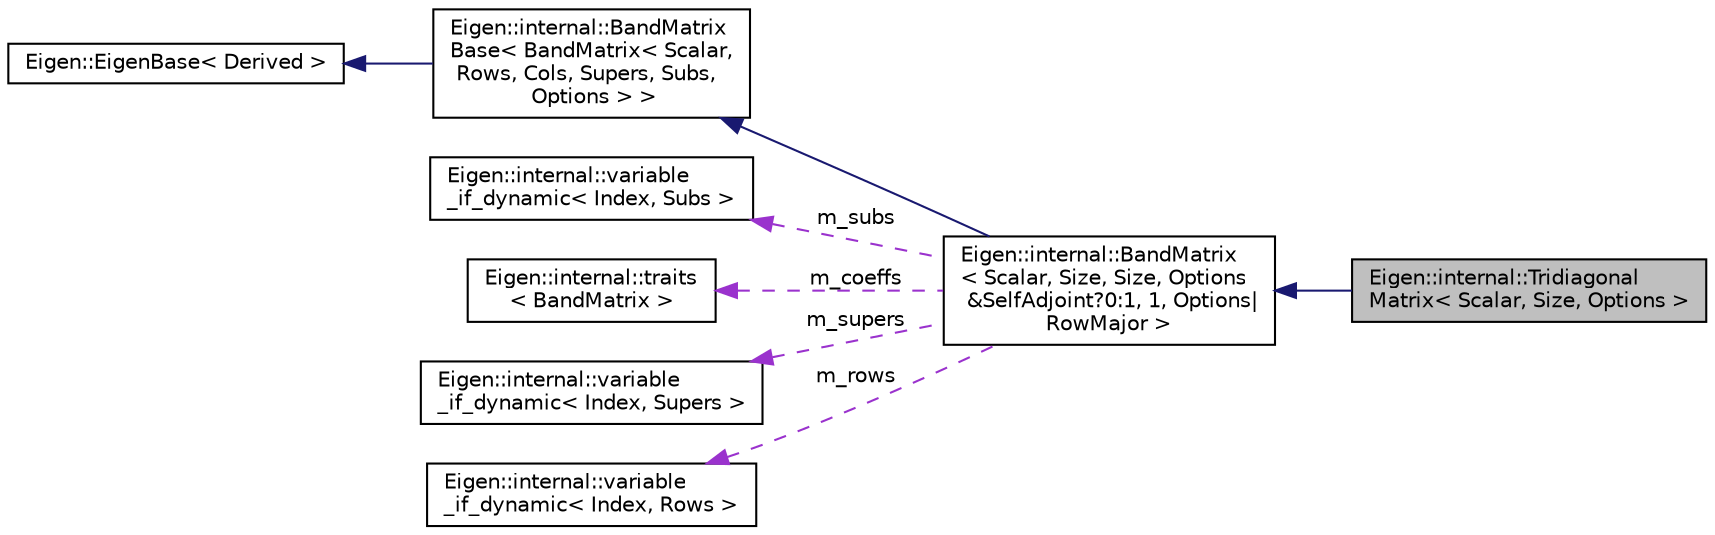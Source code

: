 digraph "Eigen::internal::TridiagonalMatrix&lt; Scalar, Size, Options &gt;"
{
  edge [fontname="Helvetica",fontsize="10",labelfontname="Helvetica",labelfontsize="10"];
  node [fontname="Helvetica",fontsize="10",shape=record];
  rankdir="LR";
  Node1 [label="Eigen::internal::Tridiagonal\lMatrix\< Scalar, Size, Options \>",height=0.2,width=0.4,color="black", fillcolor="grey75", style="filled" fontcolor="black"];
  Node2 -> Node1 [dir="back",color="midnightblue",fontsize="10",style="solid",fontname="Helvetica"];
  Node2 [label="Eigen::internal::BandMatrix\l\< Scalar, Size, Size, Options\l &SelfAdjoint?0:1, 1, Options\|\lRowMajor \>",height=0.2,width=0.4,color="black", fillcolor="white", style="filled",URL="$classEigen_1_1internal_1_1BandMatrix.html"];
  Node3 -> Node2 [dir="back",color="midnightblue",fontsize="10",style="solid",fontname="Helvetica"];
  Node3 [label="Eigen::internal::BandMatrix\lBase\< BandMatrix\< Scalar,\l Rows, Cols, Supers, Subs,\l Options \> \>",height=0.2,width=0.4,color="black", fillcolor="white", style="filled",URL="$classEigen_1_1internal_1_1BandMatrixBase.html"];
  Node4 -> Node3 [dir="back",color="midnightblue",fontsize="10",style="solid",fontname="Helvetica"];
  Node4 [label="Eigen::EigenBase\< Derived \>",height=0.2,width=0.4,color="black", fillcolor="white", style="filled",URL="$structEigen_1_1EigenBase.html"];
  Node5 -> Node2 [dir="back",color="darkorchid3",fontsize="10",style="dashed",label=" m_subs" ,fontname="Helvetica"];
  Node5 [label="Eigen::internal::variable\l_if_dynamic\< Index, Subs \>",height=0.2,width=0.4,color="black", fillcolor="white", style="filled",URL="$classEigen_1_1internal_1_1variable__if__dynamic.html"];
  Node6 -> Node2 [dir="back",color="darkorchid3",fontsize="10",style="dashed",label=" m_coeffs" ,fontname="Helvetica"];
  Node6 [label="Eigen::internal::traits\l\< BandMatrix \>",height=0.2,width=0.4,color="black", fillcolor="white", style="filled",URL="$structEigen_1_1internal_1_1traits.html"];
  Node7 -> Node2 [dir="back",color="darkorchid3",fontsize="10",style="dashed",label=" m_supers" ,fontname="Helvetica"];
  Node7 [label="Eigen::internal::variable\l_if_dynamic\< Index, Supers \>",height=0.2,width=0.4,color="black", fillcolor="white", style="filled",URL="$classEigen_1_1internal_1_1variable__if__dynamic.html"];
  Node8 -> Node2 [dir="back",color="darkorchid3",fontsize="10",style="dashed",label=" m_rows" ,fontname="Helvetica"];
  Node8 [label="Eigen::internal::variable\l_if_dynamic\< Index, Rows \>",height=0.2,width=0.4,color="black", fillcolor="white", style="filled",URL="$classEigen_1_1internal_1_1variable__if__dynamic.html"];
}
